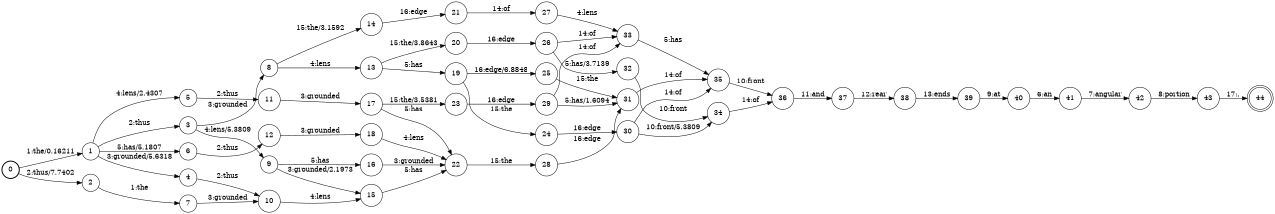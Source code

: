 digraph FST {
rankdir = LR;
size = "8.5,11";
label = "";
center = 1;
orientation = Portrait;
ranksep = "0.4";
nodesep = "0.25";
0 [label = "0", shape = circle, style = bold, fontsize = 14]
	0 -> 1 [label = "1:the/0.16211", fontsize = 14];
	0 -> 2 [label = "2:thus/7.7402", fontsize = 14];
1 [label = "1", shape = circle, style = solid, fontsize = 14]
	1 -> 3 [label = "2:thus", fontsize = 14];
	1 -> 4 [label = "3:grounded/5.6318", fontsize = 14];
	1 -> 5 [label = "4:lens/2.4307", fontsize = 14];
	1 -> 6 [label = "5:has/5.1807", fontsize = 14];
2 [label = "2", shape = circle, style = solid, fontsize = 14]
	2 -> 7 [label = "1:the", fontsize = 14];
3 [label = "3", shape = circle, style = solid, fontsize = 14]
	3 -> 8 [label = "3:grounded", fontsize = 14];
	3 -> 9 [label = "4:lens/5.3809", fontsize = 14];
4 [label = "4", shape = circle, style = solid, fontsize = 14]
	4 -> 10 [label = "2:thus", fontsize = 14];
5 [label = "5", shape = circle, style = solid, fontsize = 14]
	5 -> 11 [label = "2:thus", fontsize = 14];
6 [label = "6", shape = circle, style = solid, fontsize = 14]
	6 -> 12 [label = "2:thus", fontsize = 14];
7 [label = "7", shape = circle, style = solid, fontsize = 14]
	7 -> 10 [label = "3:grounded", fontsize = 14];
8 [label = "8", shape = circle, style = solid, fontsize = 14]
	8 -> 14 [label = "15:the/3.1592", fontsize = 14];
	8 -> 13 [label = "4:lens", fontsize = 14];
9 [label = "9", shape = circle, style = solid, fontsize = 14]
	9 -> 15 [label = "3:grounded/2.1973", fontsize = 14];
	9 -> 16 [label = "5:has", fontsize = 14];
10 [label = "10", shape = circle, style = solid, fontsize = 14]
	10 -> 15 [label = "4:lens", fontsize = 14];
11 [label = "11", shape = circle, style = solid, fontsize = 14]
	11 -> 17 [label = "3:grounded", fontsize = 14];
12 [label = "12", shape = circle, style = solid, fontsize = 14]
	12 -> 18 [label = "3:grounded", fontsize = 14];
13 [label = "13", shape = circle, style = solid, fontsize = 14]
	13 -> 20 [label = "15:the/3.8643", fontsize = 14];
	13 -> 19 [label = "5:has", fontsize = 14];
14 [label = "14", shape = circle, style = solid, fontsize = 14]
	14 -> 21 [label = "16:edge", fontsize = 14];
15 [label = "15", shape = circle, style = solid, fontsize = 14]
	15 -> 22 [label = "5:has", fontsize = 14];
16 [label = "16", shape = circle, style = solid, fontsize = 14]
	16 -> 22 [label = "3:grounded", fontsize = 14];
17 [label = "17", shape = circle, style = solid, fontsize = 14]
	17 -> 23 [label = "15:the/3.5381", fontsize = 14];
	17 -> 22 [label = "5:has", fontsize = 14];
18 [label = "18", shape = circle, style = solid, fontsize = 14]
	18 -> 22 [label = "4:lens", fontsize = 14];
19 [label = "19", shape = circle, style = solid, fontsize = 14]
	19 -> 24 [label = "15:the", fontsize = 14];
	19 -> 25 [label = "16:edge/6.8848", fontsize = 14];
20 [label = "20", shape = circle, style = solid, fontsize = 14]
	20 -> 26 [label = "16:edge", fontsize = 14];
21 [label = "21", shape = circle, style = solid, fontsize = 14]
	21 -> 27 [label = "14:of", fontsize = 14];
22 [label = "22", shape = circle, style = solid, fontsize = 14]
	22 -> 28 [label = "15:the", fontsize = 14];
23 [label = "23", shape = circle, style = solid, fontsize = 14]
	23 -> 29 [label = "16:edge", fontsize = 14];
24 [label = "24", shape = circle, style = solid, fontsize = 14]
	24 -> 30 [label = "16:edge", fontsize = 14];
25 [label = "25", shape = circle, style = solid, fontsize = 14]
	25 -> 31 [label = "15:the", fontsize = 14];
26 [label = "26", shape = circle, style = solid, fontsize = 14]
	26 -> 32 [label = "5:has/3.7139", fontsize = 14];
	26 -> 33 [label = "14:of", fontsize = 14];
27 [label = "27", shape = circle, style = solid, fontsize = 14]
	27 -> 33 [label = "4:lens", fontsize = 14];
28 [label = "28", shape = circle, style = solid, fontsize = 14]
	28 -> 31 [label = "16:edge", fontsize = 14];
29 [label = "29", shape = circle, style = solid, fontsize = 14]
	29 -> 31 [label = "5:has/1.6094", fontsize = 14];
	29 -> 33 [label = "14:of", fontsize = 14];
30 [label = "30", shape = circle, style = solid, fontsize = 14]
	30 -> 34 [label = "10:front/5.3809", fontsize = 14];
	30 -> 35 [label = "14:of", fontsize = 14];
31 [label = "31", shape = circle, style = solid, fontsize = 14]
	31 -> 35 [label = "14:of", fontsize = 14];
32 [label = "32", shape = circle, style = solid, fontsize = 14]
	32 -> 34 [label = "10:front", fontsize = 14];
33 [label = "33", shape = circle, style = solid, fontsize = 14]
	33 -> 35 [label = "5:has", fontsize = 14];
34 [label = "34", shape = circle, style = solid, fontsize = 14]
	34 -> 36 [label = "14:of", fontsize = 14];
35 [label = "35", shape = circle, style = solid, fontsize = 14]
	35 -> 36 [label = "10:front", fontsize = 14];
36 [label = "36", shape = circle, style = solid, fontsize = 14]
	36 -> 37 [label = "11:and", fontsize = 14];
37 [label = "37", shape = circle, style = solid, fontsize = 14]
	37 -> 38 [label = "12:rear", fontsize = 14];
38 [label = "38", shape = circle, style = solid, fontsize = 14]
	38 -> 39 [label = "13:ends", fontsize = 14];
39 [label = "39", shape = circle, style = solid, fontsize = 14]
	39 -> 40 [label = "9:at", fontsize = 14];
40 [label = "40", shape = circle, style = solid, fontsize = 14]
	40 -> 41 [label = "6:an", fontsize = 14];
41 [label = "41", shape = circle, style = solid, fontsize = 14]
	41 -> 42 [label = "7:angular", fontsize = 14];
42 [label = "42", shape = circle, style = solid, fontsize = 14]
	42 -> 43 [label = "8:portion", fontsize = 14];
43 [label = "43", shape = circle, style = solid, fontsize = 14]
	43 -> 44 [label = "17:.", fontsize = 14];
44 [label = "44", shape = doublecircle, style = solid, fontsize = 14]
}
